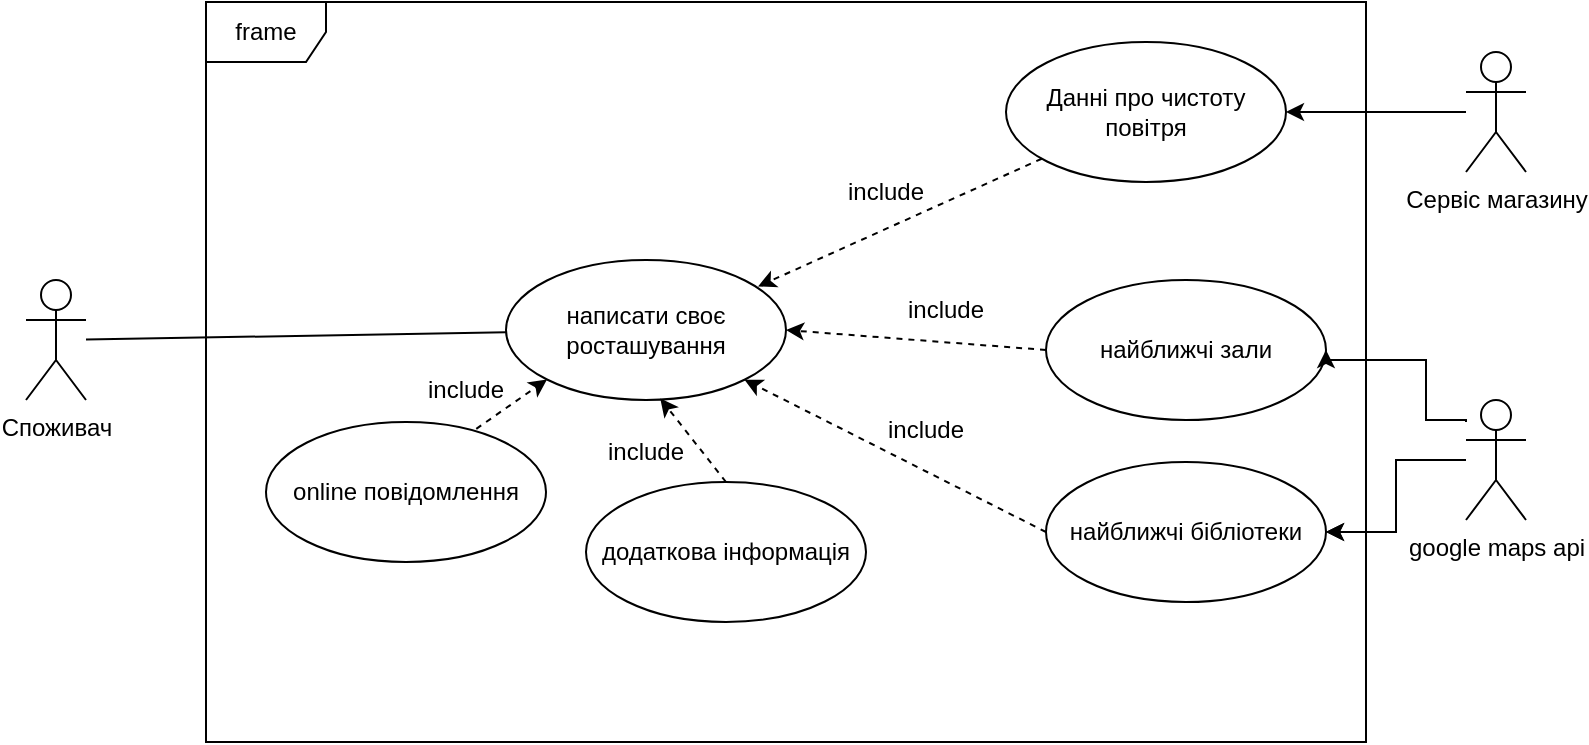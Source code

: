 <mxfile version="20.2.8" type="device"><diagram id="YNHzd1hihMfdCxLyySpB" name="Страница 1"><mxGraphModel dx="1038" dy="521" grid="1" gridSize="10" guides="1" tooltips="1" connect="1" arrows="1" fold="1" page="1" pageScale="1" pageWidth="827" pageHeight="1169" math="0" shadow="0"><root><mxCell id="0"/><mxCell id="1" parent="0"/><mxCell id="RLoN9qtMszMjtE_mt2D1-60" value="frame" style="shape=umlFrame;whiteSpace=wrap;html=1;" vertex="1" parent="1"><mxGeometry x="130" y="80" width="580" height="370" as="geometry"/></mxCell><mxCell id="RLoN9qtMszMjtE_mt2D1-61" value="Споживач" style="shape=umlActor;verticalLabelPosition=bottom;verticalAlign=top;html=1;" vertex="1" parent="1"><mxGeometry x="40" y="219" width="30" height="60" as="geometry"/></mxCell><mxCell id="RLoN9qtMszMjtE_mt2D1-62" value="написати своє&lt;br&gt;росташування" style="ellipse;whiteSpace=wrap;html=1;" vertex="1" parent="1"><mxGeometry x="280" y="209" width="140" height="70" as="geometry"/></mxCell><mxCell id="RLoN9qtMszMjtE_mt2D1-64" value="" style="edgeStyle=orthogonalEdgeStyle;rounded=0;orthogonalLoop=1;jettySize=auto;html=1;" edge="1" parent="1" source="RLoN9qtMszMjtE_mt2D1-65" target="RLoN9qtMszMjtE_mt2D1-66"><mxGeometry relative="1" as="geometry"><Array as="points"><mxPoint x="760" y="135"/></Array></mxGeometry></mxCell><mxCell id="RLoN9qtMszMjtE_mt2D1-65" value="Сервіс магазину" style="shape=umlActor;verticalLabelPosition=bottom;verticalAlign=top;html=1;" vertex="1" parent="1"><mxGeometry x="760" y="105" width="30" height="60" as="geometry"/></mxCell><mxCell id="RLoN9qtMszMjtE_mt2D1-66" value="Данні про чистоту повітря" style="ellipse;whiteSpace=wrap;html=1;" vertex="1" parent="1"><mxGeometry x="530" y="100" width="140" height="70" as="geometry"/></mxCell><mxCell id="RLoN9qtMszMjtE_mt2D1-69" value="" style="edgeStyle=orthogonalEdgeStyle;rounded=0;orthogonalLoop=1;jettySize=auto;html=1;" edge="1" parent="1" source="RLoN9qtMszMjtE_mt2D1-71" target="RLoN9qtMszMjtE_mt2D1-75"><mxGeometry relative="1" as="geometry"/></mxCell><mxCell id="RLoN9qtMszMjtE_mt2D1-70" value="" style="edgeStyle=orthogonalEdgeStyle;rounded=0;orthogonalLoop=1;jettySize=auto;html=1;" edge="1" parent="1" source="RLoN9qtMszMjtE_mt2D1-71" target="RLoN9qtMszMjtE_mt2D1-75"><mxGeometry relative="1" as="geometry"/></mxCell><mxCell id="RLoN9qtMszMjtE_mt2D1-71" value="google maps api" style="shape=umlActor;verticalLabelPosition=bottom;verticalAlign=top;html=1;" vertex="1" parent="1"><mxGeometry x="760" y="279" width="30" height="60" as="geometry"/></mxCell><mxCell id="RLoN9qtMszMjtE_mt2D1-73" value="include" style="text;html=1;strokeColor=none;fillColor=none;align=center;verticalAlign=middle;whiteSpace=wrap;rounded=0;" vertex="1" parent="1"><mxGeometry x="440" y="160" width="60" height="30" as="geometry"/></mxCell><mxCell id="RLoN9qtMszMjtE_mt2D1-74" value="найближчі зали" style="ellipse;whiteSpace=wrap;html=1;" vertex="1" parent="1"><mxGeometry x="550" y="219" width="140" height="70" as="geometry"/></mxCell><mxCell id="RLoN9qtMszMjtE_mt2D1-75" value="найближчі бібліотеки" style="ellipse;whiteSpace=wrap;html=1;" vertex="1" parent="1"><mxGeometry x="550" y="310" width="140" height="70" as="geometry"/></mxCell><mxCell id="RLoN9qtMszMjtE_mt2D1-76" value="" style="edgeStyle=orthogonalEdgeStyle;rounded=0;orthogonalLoop=1;jettySize=auto;html=1;entryX=1;entryY=0.5;entryDx=0;entryDy=0;" edge="1" parent="1" target="RLoN9qtMszMjtE_mt2D1-74"><mxGeometry relative="1" as="geometry"><mxPoint x="760" y="290" as="sourcePoint"/><mxPoint x="740" y="240" as="targetPoint"/><Array as="points"><mxPoint x="760" y="289"/><mxPoint x="740" y="289"/><mxPoint x="740" y="259"/><mxPoint x="690" y="259"/></Array></mxGeometry></mxCell><mxCell id="RLoN9qtMszMjtE_mt2D1-81" value="" style="endArrow=none;html=1;rounded=0;" edge="1" parent="1" source="RLoN9qtMszMjtE_mt2D1-61" target="RLoN9qtMszMjtE_mt2D1-62"><mxGeometry width="50" height="50" relative="1" as="geometry"><mxPoint x="180" y="279" as="sourcePoint"/><mxPoint x="230" y="229" as="targetPoint"/></mxGeometry></mxCell><mxCell id="RLoN9qtMszMjtE_mt2D1-84" value="" style="endArrow=classic;html=1;rounded=0;exitX=0;exitY=0.5;exitDx=0;exitDy=0;entryX=1;entryY=0.5;entryDx=0;entryDy=0;dashed=1;" edge="1" parent="1" source="RLoN9qtMszMjtE_mt2D1-74" target="RLoN9qtMszMjtE_mt2D1-62"><mxGeometry width="50" height="50" relative="1" as="geometry"><mxPoint x="390" y="290" as="sourcePoint"/><mxPoint x="440" y="240" as="targetPoint"/></mxGeometry></mxCell><mxCell id="RLoN9qtMszMjtE_mt2D1-86" value="" style="endArrow=classic;html=1;rounded=0;exitX=0;exitY=0.5;exitDx=0;exitDy=0;dashed=1;" edge="1" parent="1" source="RLoN9qtMszMjtE_mt2D1-75" target="RLoN9qtMszMjtE_mt2D1-62"><mxGeometry width="50" height="50" relative="1" as="geometry"><mxPoint x="550" y="339" as="sourcePoint"/><mxPoint x="420" y="329" as="targetPoint"/></mxGeometry></mxCell><mxCell id="RLoN9qtMszMjtE_mt2D1-87" value="" style="endArrow=classic;html=1;rounded=0;entryX=0.9;entryY=0.189;entryDx=0;entryDy=0;entryPerimeter=0;dashed=1;" edge="1" parent="1" source="RLoN9qtMszMjtE_mt2D1-66" target="RLoN9qtMszMjtE_mt2D1-62"><mxGeometry width="50" height="50" relative="1" as="geometry"><mxPoint x="450" y="180" as="sourcePoint"/><mxPoint x="500" y="130" as="targetPoint"/></mxGeometry></mxCell><mxCell id="RLoN9qtMszMjtE_mt2D1-88" value="include" style="text;html=1;strokeColor=none;fillColor=none;align=center;verticalAlign=middle;whiteSpace=wrap;rounded=0;" vertex="1" parent="1"><mxGeometry x="470" y="219" width="60" height="30" as="geometry"/></mxCell><mxCell id="RLoN9qtMszMjtE_mt2D1-89" value="include" style="text;html=1;strokeColor=none;fillColor=none;align=center;verticalAlign=middle;whiteSpace=wrap;rounded=0;" vertex="1" parent="1"><mxGeometry x="460" y="279" width="60" height="30" as="geometry"/></mxCell><mxCell id="RLoN9qtMszMjtE_mt2D1-90" value="додаткова інформація" style="ellipse;whiteSpace=wrap;html=1;" vertex="1" parent="1"><mxGeometry x="320" y="320" width="140" height="70" as="geometry"/></mxCell><mxCell id="RLoN9qtMszMjtE_mt2D1-91" value="" style="endArrow=classic;html=1;rounded=0;exitX=0.5;exitY=0;exitDx=0;exitDy=0;dashed=1;entryX=0.551;entryY=0.989;entryDx=0;entryDy=0;entryPerimeter=0;" edge="1" parent="1" source="RLoN9qtMszMjtE_mt2D1-90" target="RLoN9qtMszMjtE_mt2D1-62"><mxGeometry width="50" height="50" relative="1" as="geometry"><mxPoint x="510.75" y="365.13" as="sourcePoint"/><mxPoint x="360.001" y="289.002" as="targetPoint"/></mxGeometry></mxCell><mxCell id="RLoN9qtMszMjtE_mt2D1-92" value="include" style="text;html=1;strokeColor=none;fillColor=none;align=center;verticalAlign=middle;whiteSpace=wrap;rounded=0;" vertex="1" parent="1"><mxGeometry x="320" y="290" width="60" height="30" as="geometry"/></mxCell><mxCell id="RLoN9qtMszMjtE_mt2D1-93" value="online повідомлення" style="ellipse;whiteSpace=wrap;html=1;" vertex="1" parent="1"><mxGeometry x="160" y="290" width="140" height="70" as="geometry"/></mxCell><mxCell id="RLoN9qtMszMjtE_mt2D1-94" value="" style="endArrow=classic;html=1;rounded=0;exitX=0.751;exitY=0.049;exitDx=0;exitDy=0;dashed=1;exitPerimeter=0;entryX=0;entryY=1;entryDx=0;entryDy=0;" edge="1" parent="1" source="RLoN9qtMszMjtE_mt2D1-93" target="RLoN9qtMszMjtE_mt2D1-62"><mxGeometry width="50" height="50" relative="1" as="geometry"><mxPoint x="300" y="450" as="sourcePoint"/><mxPoint x="149.251" y="373.872" as="targetPoint"/></mxGeometry></mxCell><mxCell id="RLoN9qtMszMjtE_mt2D1-95" value="include" style="text;html=1;strokeColor=none;fillColor=none;align=center;verticalAlign=middle;whiteSpace=wrap;rounded=0;" vertex="1" parent="1"><mxGeometry x="230" y="259" width="60" height="30" as="geometry"/></mxCell></root></mxGraphModel></diagram></mxfile>